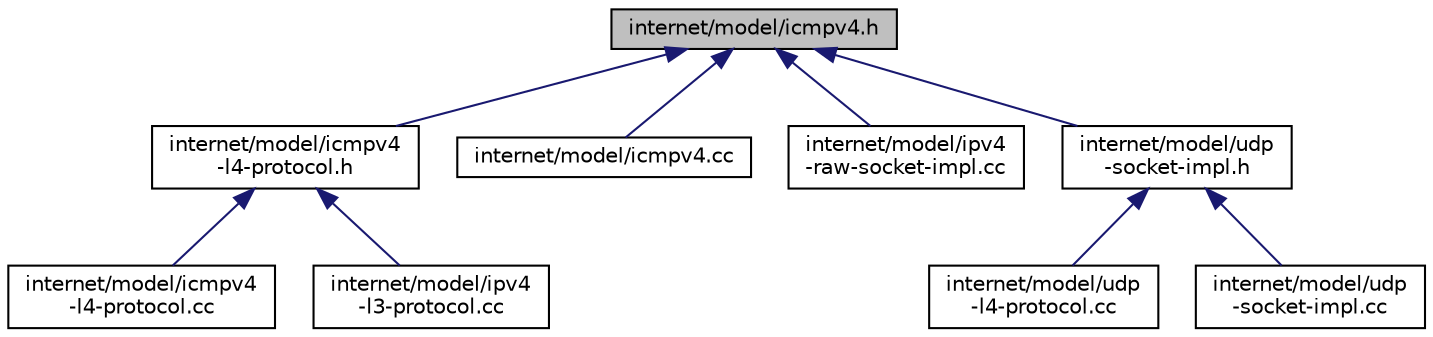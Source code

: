 digraph "internet/model/icmpv4.h"
{
  edge [fontname="Helvetica",fontsize="10",labelfontname="Helvetica",labelfontsize="10"];
  node [fontname="Helvetica",fontsize="10",shape=record];
  Node1 [label="internet/model/icmpv4.h",height=0.2,width=0.4,color="black", fillcolor="grey75", style="filled", fontcolor="black"];
  Node1 -> Node2 [dir="back",color="midnightblue",fontsize="10",style="solid"];
  Node2 [label="internet/model/icmpv4\l-l4-protocol.h",height=0.2,width=0.4,color="black", fillcolor="white", style="filled",URL="$d4/d26/icmpv4-l4-protocol_8h.html"];
  Node2 -> Node3 [dir="back",color="midnightblue",fontsize="10",style="solid"];
  Node3 [label="internet/model/icmpv4\l-l4-protocol.cc",height=0.2,width=0.4,color="black", fillcolor="white", style="filled",URL="$da/d41/icmpv4-l4-protocol_8cc.html"];
  Node2 -> Node4 [dir="back",color="midnightblue",fontsize="10",style="solid"];
  Node4 [label="internet/model/ipv4\l-l3-protocol.cc",height=0.2,width=0.4,color="black", fillcolor="white", style="filled",URL="$d9/d0c/ipv4-l3-protocol_8cc.html"];
  Node1 -> Node5 [dir="back",color="midnightblue",fontsize="10",style="solid"];
  Node5 [label="internet/model/icmpv4.cc",height=0.2,width=0.4,color="black", fillcolor="white", style="filled",URL="$d2/d6e/icmpv4_8cc.html"];
  Node1 -> Node6 [dir="back",color="midnightblue",fontsize="10",style="solid"];
  Node6 [label="internet/model/ipv4\l-raw-socket-impl.cc",height=0.2,width=0.4,color="black", fillcolor="white", style="filled",URL="$dc/d69/ipv4-raw-socket-impl_8cc.html"];
  Node1 -> Node7 [dir="back",color="midnightblue",fontsize="10",style="solid"];
  Node7 [label="internet/model/udp\l-socket-impl.h",height=0.2,width=0.4,color="black", fillcolor="white", style="filled",URL="$d5/d87/udp-socket-impl_8h.html"];
  Node7 -> Node8 [dir="back",color="midnightblue",fontsize="10",style="solid"];
  Node8 [label="internet/model/udp\l-l4-protocol.cc",height=0.2,width=0.4,color="black", fillcolor="white", style="filled",URL="$df/d75/udp-l4-protocol_8cc.html"];
  Node7 -> Node9 [dir="back",color="midnightblue",fontsize="10",style="solid"];
  Node9 [label="internet/model/udp\l-socket-impl.cc",height=0.2,width=0.4,color="black", fillcolor="white", style="filled",URL="$d7/da3/udp-socket-impl_8cc.html"];
}
